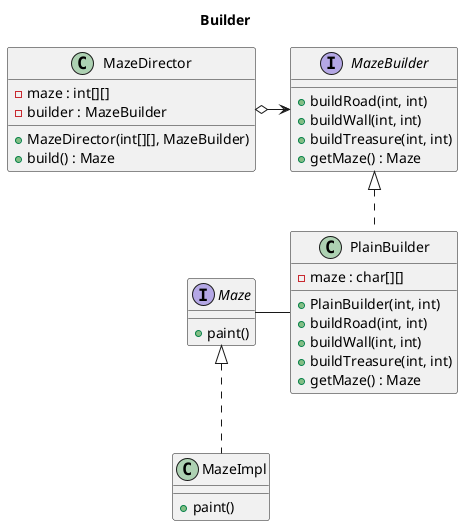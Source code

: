 @startuml
skinparam linetype ortho

title Builder
'scale 1.5

interface Maze {
    +paint()
}

class MazeImpl implements Maze {
    +paint()
}

class MazeDirector {
    -maze : int[][]
    -builder : MazeBuilder
    +MazeDirector(int[][], MazeBuilder)
    +build() : Maze
}

together {
    interface MazeBuilder {
        +buildRoad(int, int)
        +buildWall(int, int)
        +buildTreasure(int, int)
        +getMaze() : Maze
    }


    class PlainBuilder implements MazeBuilder {
        -maze : char[][]
        +PlainBuilder(int, int)
        +buildRoad(int, int)
        +buildWall(int, int)
        +buildTreasure(int, int)
        +getMaze() : Maze
    }
}

MazeDirector o-> MazeBuilder

PlainBuilder -left- Maze

@enduml
